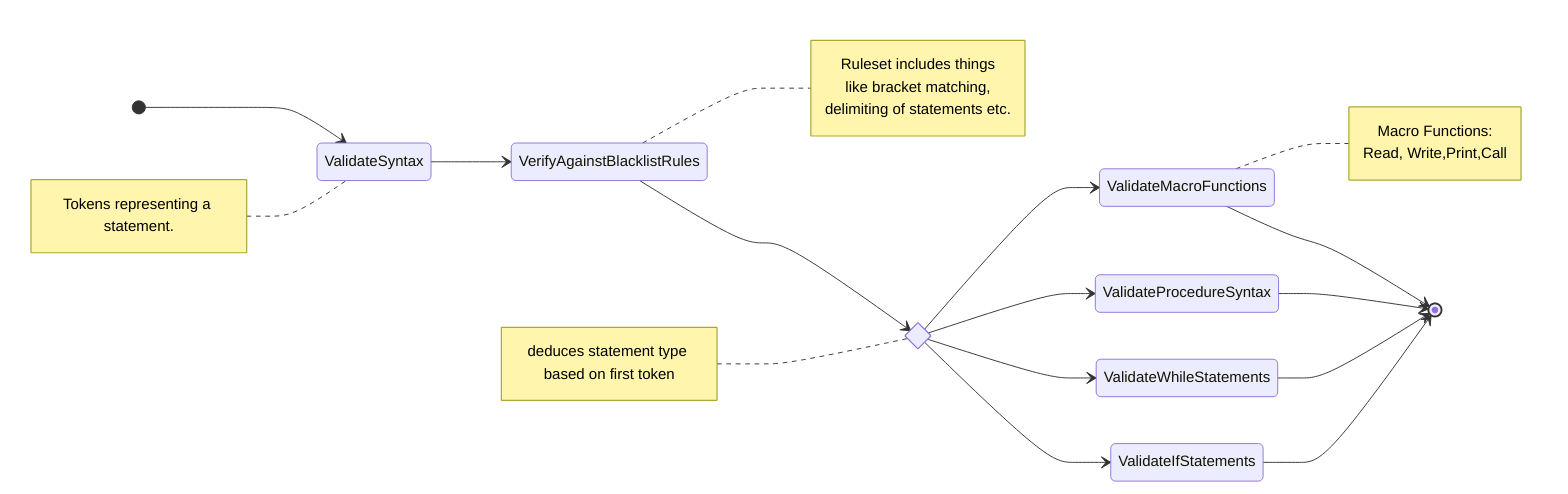 stateDiagram-v2
    direction LR
    ValidateSyntax: 
    note left of ValidateSyntax
       Tokens representing a statement.
    end note

    state handler <<choice>>
    note left of handler
    deduces statement type based on first token
    end note
    VerifyAgainstBlacklistRules
    
    [*] --> ValidateSyntax
    ValidateSyntax --> VerifyAgainstBlacklistRules
    note right of VerifyAgainstBlacklistRules
    Ruleset includes things 
    like bracket matching, 
    delimiting of statements etc.
    end note
    VerifyAgainstBlacklistRules --> handler
    %% cases based on statement type:
    handler --> ValidateProcedureSyntax 
    handler --> ValidateMacroFunctions
    note right of ValidateMacroFunctions
    Macro Functions:
    Read, Write,Print,Call

    end note
    handler --> ValidateIfStatements
    handler --> ValidateWhileStatements
    ValidateIfStatements --> [*]
    ValidateWhileStatements --> [*]
    ValidateProcedureSyntax --> [*]
    ValidateMacroFunctions --> [*]